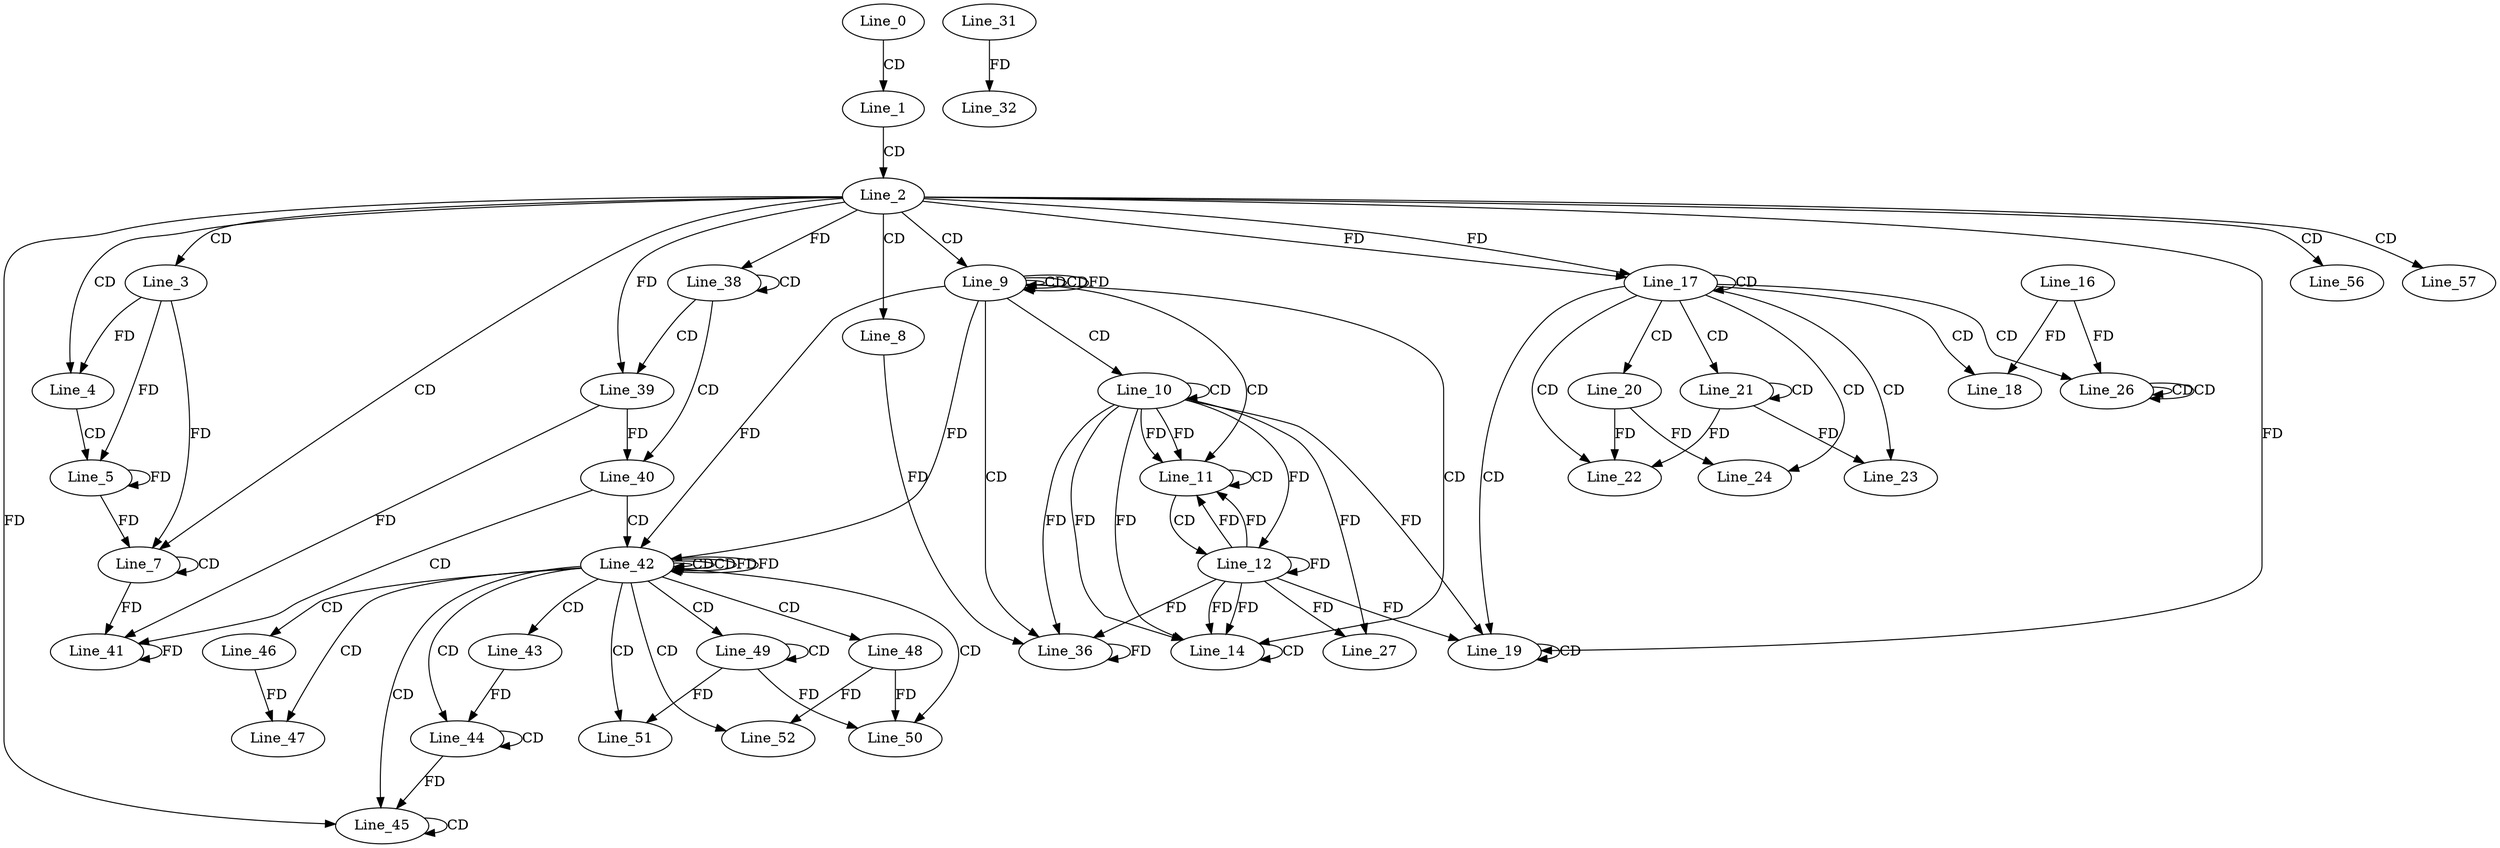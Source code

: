 digraph G {
  Line_0;
  Line_1;
  Line_2;
  Line_3;
  Line_3;
  Line_4;
  Line_5;
  Line_7;
  Line_7;
  Line_8;
  Line_9;
  Line_9;
  Line_9;
  Line_10;
  Line_10;
  Line_11;
  Line_11;
  Line_12;
  Line_12;
  Line_14;
  Line_14;
  Line_17;
  Line_17;
  Line_18;
  Line_16;
  Line_18;
  Line_19;
  Line_19;
  Line_19;
  Line_19;
  Line_20;
  Line_21;
  Line_21;
  Line_22;
  Line_23;
  Line_24;
  Line_26;
  Line_26;
  Line_26;
  Line_27;
  Line_31;
  Line_32;
  Line_36;
  Line_36;
  Line_38;
  Line_38;
  Line_39;
  Line_39;
  Line_40;
  Line_41;
  Line_41;
  Line_42;
  Line_42;
  Line_42;
  Line_43;
  Line_44;
  Line_44;
  Line_45;
  Line_45;
  Line_45;
  Line_45;
  Line_46;
  Line_47;
  Line_47;
  Line_48;
  Line_49;
  Line_49;
  Line_50;
  Line_51;
  Line_52;
  Line_56;
  Line_57;
  Line_0 -> Line_1 [ label="CD" ];
  Line_1 -> Line_2 [ label="CD" ];
  Line_2 -> Line_3 [ label="CD" ];
  Line_2 -> Line_4 [ label="CD" ];
  Line_3 -> Line_4 [ label="FD" ];
  Line_4 -> Line_5 [ label="CD" ];
  Line_3 -> Line_5 [ label="FD" ];
  Line_5 -> Line_5 [ label="FD" ];
  Line_2 -> Line_7 [ label="CD" ];
  Line_7 -> Line_7 [ label="CD" ];
  Line_3 -> Line_7 [ label="FD" ];
  Line_5 -> Line_7 [ label="FD" ];
  Line_2 -> Line_8 [ label="CD" ];
  Line_2 -> Line_9 [ label="CD" ];
  Line_9 -> Line_9 [ label="CD" ];
  Line_9 -> Line_9 [ label="CD" ];
  Line_9 -> Line_9 [ label="FD" ];
  Line_9 -> Line_10 [ label="CD" ];
  Line_10 -> Line_10 [ label="CD" ];
  Line_9 -> Line_11 [ label="CD" ];
  Line_10 -> Line_11 [ label="FD" ];
  Line_11 -> Line_11 [ label="CD" ];
  Line_10 -> Line_11 [ label="FD" ];
  Line_11 -> Line_12 [ label="CD" ];
  Line_10 -> Line_12 [ label="FD" ];
  Line_12 -> Line_12 [ label="FD" ];
  Line_9 -> Line_14 [ label="CD" ];
  Line_10 -> Line_14 [ label="FD" ];
  Line_12 -> Line_14 [ label="FD" ];
  Line_14 -> Line_14 [ label="CD" ];
  Line_10 -> Line_14 [ label="FD" ];
  Line_12 -> Line_14 [ label="FD" ];
  Line_2 -> Line_17 [ label="FD" ];
  Line_17 -> Line_17 [ label="CD" ];
  Line_2 -> Line_17 [ label="FD" ];
  Line_17 -> Line_18 [ label="CD" ];
  Line_16 -> Line_18 [ label="FD" ];
  Line_17 -> Line_19 [ label="CD" ];
  Line_19 -> Line_19 [ label="CD" ];
  Line_10 -> Line_19 [ label="FD" ];
  Line_12 -> Line_19 [ label="FD" ];
  Line_2 -> Line_19 [ label="FD" ];
  Line_17 -> Line_20 [ label="CD" ];
  Line_17 -> Line_21 [ label="CD" ];
  Line_21 -> Line_21 [ label="CD" ];
  Line_17 -> Line_22 [ label="CD" ];
  Line_21 -> Line_22 [ label="FD" ];
  Line_20 -> Line_22 [ label="FD" ];
  Line_17 -> Line_23 [ label="CD" ];
  Line_21 -> Line_23 [ label="FD" ];
  Line_17 -> Line_24 [ label="CD" ];
  Line_20 -> Line_24 [ label="FD" ];
  Line_17 -> Line_26 [ label="CD" ];
  Line_26 -> Line_26 [ label="CD" ];
  Line_26 -> Line_26 [ label="CD" ];
  Line_16 -> Line_26 [ label="FD" ];
  Line_10 -> Line_27 [ label="FD" ];
  Line_12 -> Line_27 [ label="FD" ];
  Line_31 -> Line_32 [ label="FD" ];
  Line_9 -> Line_36 [ label="CD" ];
  Line_36 -> Line_36 [ label="FD" ];
  Line_8 -> Line_36 [ label="FD" ];
  Line_10 -> Line_36 [ label="FD" ];
  Line_12 -> Line_36 [ label="FD" ];
  Line_38 -> Line_38 [ label="CD" ];
  Line_2 -> Line_38 [ label="FD" ];
  Line_38 -> Line_39 [ label="CD" ];
  Line_2 -> Line_39 [ label="FD" ];
  Line_38 -> Line_40 [ label="CD" ];
  Line_39 -> Line_40 [ label="FD" ];
  Line_40 -> Line_41 [ label="CD" ];
  Line_7 -> Line_41 [ label="FD" ];
  Line_41 -> Line_41 [ label="FD" ];
  Line_39 -> Line_41 [ label="FD" ];
  Line_40 -> Line_42 [ label="CD" ];
  Line_42 -> Line_42 [ label="CD" ];
  Line_9 -> Line_42 [ label="FD" ];
  Line_42 -> Line_42 [ label="CD" ];
  Line_42 -> Line_42 [ label="FD" ];
  Line_9 -> Line_42 [ label="FD" ];
  Line_42 -> Line_43 [ label="CD" ];
  Line_42 -> Line_44 [ label="CD" ];
  Line_44 -> Line_44 [ label="CD" ];
  Line_43 -> Line_44 [ label="FD" ];
  Line_42 -> Line_45 [ label="CD" ];
  Line_45 -> Line_45 [ label="CD" ];
  Line_44 -> Line_45 [ label="FD" ];
  Line_2 -> Line_45 [ label="FD" ];
  Line_42 -> Line_46 [ label="CD" ];
  Line_42 -> Line_47 [ label="CD" ];
  Line_46 -> Line_47 [ label="FD" ];
  Line_42 -> Line_48 [ label="CD" ];
  Line_42 -> Line_49 [ label="CD" ];
  Line_49 -> Line_49 [ label="CD" ];
  Line_42 -> Line_50 [ label="CD" ];
  Line_49 -> Line_50 [ label="FD" ];
  Line_48 -> Line_50 [ label="FD" ];
  Line_42 -> Line_51 [ label="CD" ];
  Line_49 -> Line_51 [ label="FD" ];
  Line_42 -> Line_52 [ label="CD" ];
  Line_48 -> Line_52 [ label="FD" ];
  Line_2 -> Line_56 [ label="CD" ];
  Line_2 -> Line_57 [ label="CD" ];
  Line_12 -> Line_11 [ label="FD" ];
  Line_12 -> Line_11 [ label="FD" ];
  Line_42 -> Line_42 [ label="FD" ];
}

